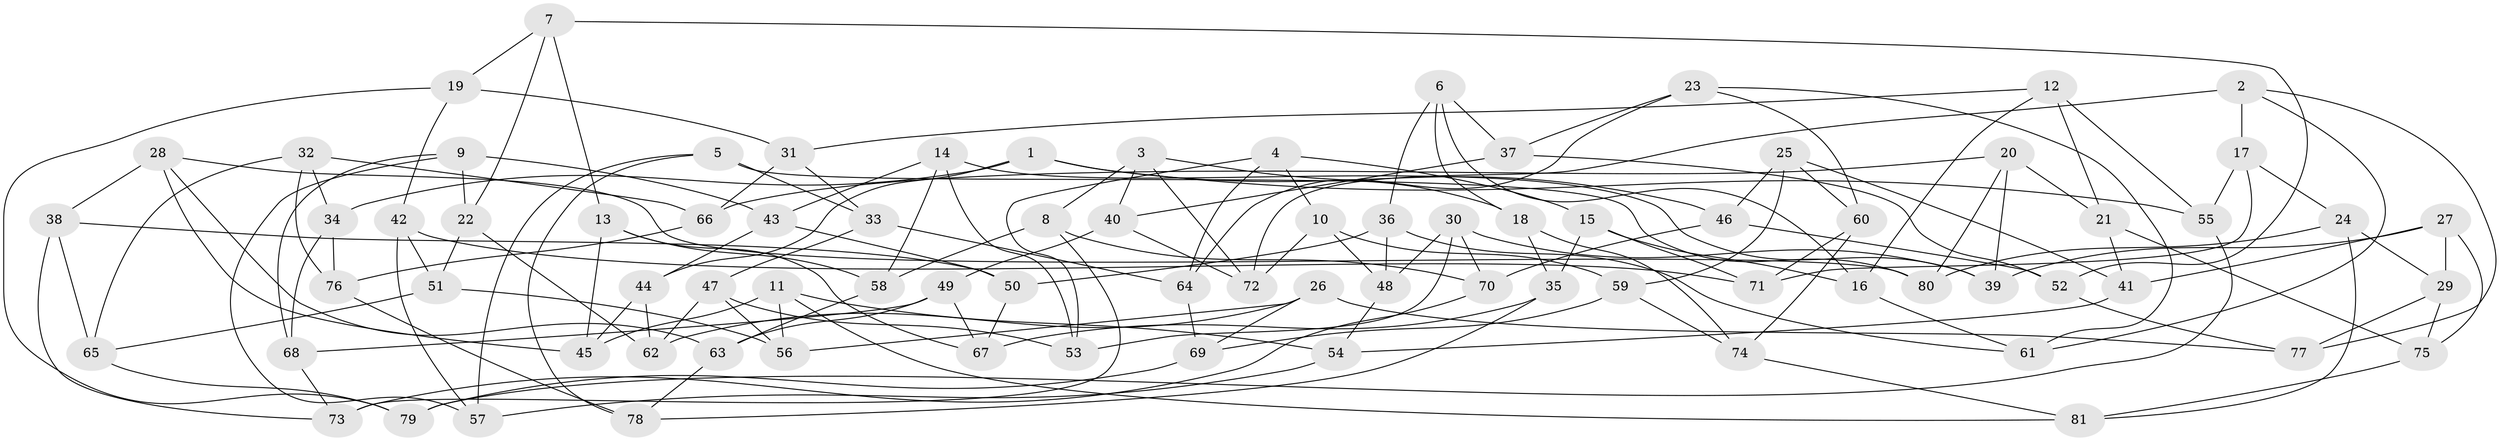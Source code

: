 // coarse degree distribution, {7: 0.38461538461538464, 6: 0.19230769230769232, 4: 0.07692307692307693, 5: 0.15384615384615385, 9: 0.15384615384615385, 8: 0.038461538461538464}
// Generated by graph-tools (version 1.1) at 2025/38/03/04/25 23:38:10]
// undirected, 81 vertices, 162 edges
graph export_dot {
  node [color=gray90,style=filled];
  1;
  2;
  3;
  4;
  5;
  6;
  7;
  8;
  9;
  10;
  11;
  12;
  13;
  14;
  15;
  16;
  17;
  18;
  19;
  20;
  21;
  22;
  23;
  24;
  25;
  26;
  27;
  28;
  29;
  30;
  31;
  32;
  33;
  34;
  35;
  36;
  37;
  38;
  39;
  40;
  41;
  42;
  43;
  44;
  45;
  46;
  47;
  48;
  49;
  50;
  51;
  52;
  53;
  54;
  55;
  56;
  57;
  58;
  59;
  60;
  61;
  62;
  63;
  64;
  65;
  66;
  67;
  68;
  69;
  70;
  71;
  72;
  73;
  74;
  75;
  76;
  77;
  78;
  79;
  80;
  81;
  1 -- 34;
  1 -- 55;
  1 -- 46;
  1 -- 44;
  2 -- 61;
  2 -- 17;
  2 -- 77;
  2 -- 72;
  3 -- 8;
  3 -- 40;
  3 -- 72;
  3 -- 18;
  4 -- 15;
  4 -- 53;
  4 -- 10;
  4 -- 64;
  5 -- 57;
  5 -- 33;
  5 -- 78;
  5 -- 80;
  6 -- 37;
  6 -- 16;
  6 -- 18;
  6 -- 36;
  7 -- 22;
  7 -- 13;
  7 -- 19;
  7 -- 52;
  8 -- 58;
  8 -- 73;
  8 -- 70;
  9 -- 22;
  9 -- 57;
  9 -- 43;
  9 -- 68;
  10 -- 59;
  10 -- 72;
  10 -- 48;
  11 -- 45;
  11 -- 81;
  11 -- 54;
  11 -- 56;
  12 -- 21;
  12 -- 31;
  12 -- 16;
  12 -- 55;
  13 -- 58;
  13 -- 45;
  13 -- 67;
  14 -- 53;
  14 -- 43;
  14 -- 58;
  14 -- 39;
  15 -- 16;
  15 -- 71;
  15 -- 35;
  16 -- 61;
  17 -- 55;
  17 -- 24;
  17 -- 71;
  18 -- 35;
  18 -- 74;
  19 -- 42;
  19 -- 79;
  19 -- 31;
  20 -- 66;
  20 -- 80;
  20 -- 39;
  20 -- 21;
  21 -- 41;
  21 -- 75;
  22 -- 62;
  22 -- 51;
  23 -- 37;
  23 -- 61;
  23 -- 60;
  23 -- 64;
  24 -- 80;
  24 -- 81;
  24 -- 29;
  25 -- 60;
  25 -- 46;
  25 -- 41;
  25 -- 59;
  26 -- 56;
  26 -- 77;
  26 -- 69;
  26 -- 62;
  27 -- 29;
  27 -- 39;
  27 -- 75;
  27 -- 41;
  28 -- 45;
  28 -- 63;
  28 -- 80;
  28 -- 38;
  29 -- 75;
  29 -- 77;
  30 -- 48;
  30 -- 53;
  30 -- 70;
  30 -- 39;
  31 -- 66;
  31 -- 33;
  32 -- 65;
  32 -- 66;
  32 -- 76;
  32 -- 34;
  33 -- 64;
  33 -- 47;
  34 -- 76;
  34 -- 68;
  35 -- 78;
  35 -- 67;
  36 -- 48;
  36 -- 61;
  36 -- 50;
  37 -- 40;
  37 -- 52;
  38 -- 65;
  38 -- 73;
  38 -- 50;
  40 -- 72;
  40 -- 49;
  41 -- 54;
  42 -- 57;
  42 -- 51;
  42 -- 71;
  43 -- 50;
  43 -- 44;
  44 -- 45;
  44 -- 62;
  46 -- 70;
  46 -- 52;
  47 -- 56;
  47 -- 62;
  47 -- 53;
  48 -- 54;
  49 -- 68;
  49 -- 63;
  49 -- 67;
  50 -- 67;
  51 -- 56;
  51 -- 65;
  52 -- 77;
  54 -- 57;
  55 -- 79;
  58 -- 63;
  59 -- 74;
  59 -- 69;
  60 -- 74;
  60 -- 71;
  63 -- 78;
  64 -- 69;
  65 -- 79;
  66 -- 76;
  68 -- 73;
  69 -- 79;
  70 -- 73;
  74 -- 81;
  75 -- 81;
  76 -- 78;
}
